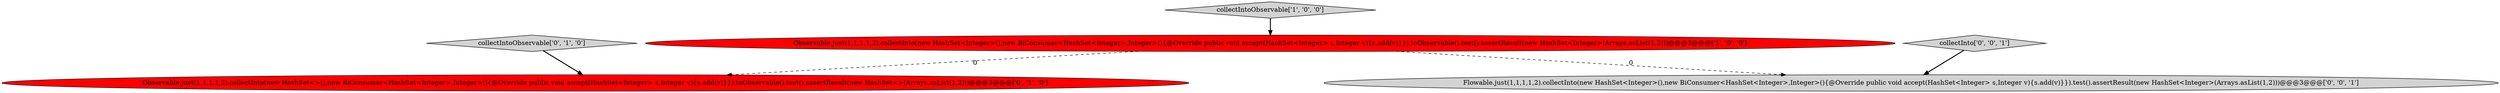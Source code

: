 digraph {
3 [style = filled, label = "Observable.just(1,1,1,1,2).collectInto(new HashSet<>(),new BiConsumer<HashSet<Integer>,Integer>(){@Override public void accept(HashSet<Integer> s,Integer v){s.add(v)}}).toObservable().test().assertResult(new HashSet<>(Arrays.asList(1,2)))@@@3@@@['0', '1', '0']", fillcolor = red, shape = ellipse image = "AAA1AAABBB2BBB"];
1 [style = filled, label = "collectIntoObservable['1', '0', '0']", fillcolor = lightgray, shape = diamond image = "AAA0AAABBB1BBB"];
2 [style = filled, label = "collectIntoObservable['0', '1', '0']", fillcolor = lightgray, shape = diamond image = "AAA0AAABBB2BBB"];
0 [style = filled, label = "Observable.just(1,1,1,1,2).collectInto(new HashSet<Integer>(),new BiConsumer<HashSet<Integer>,Integer>(){@Override public void accept(HashSet<Integer> s,Integer v){s.add(v)}}).toObservable().test().assertResult(new HashSet<Integer>(Arrays.asList(1,2)))@@@3@@@['1', '0', '0']", fillcolor = red, shape = ellipse image = "AAA1AAABBB1BBB"];
4 [style = filled, label = "collectInto['0', '0', '1']", fillcolor = lightgray, shape = diamond image = "AAA0AAABBB3BBB"];
5 [style = filled, label = "Flowable.just(1,1,1,1,2).collectInto(new HashSet<Integer>(),new BiConsumer<HashSet<Integer>,Integer>(){@Override public void accept(HashSet<Integer> s,Integer v){s.add(v)}}).test().assertResult(new HashSet<Integer>(Arrays.asList(1,2)))@@@3@@@['0', '0', '1']", fillcolor = lightgray, shape = ellipse image = "AAA0AAABBB3BBB"];
0->3 [style = dashed, label="0"];
1->0 [style = bold, label=""];
0->5 [style = dashed, label="0"];
4->5 [style = bold, label=""];
2->3 [style = bold, label=""];
}
